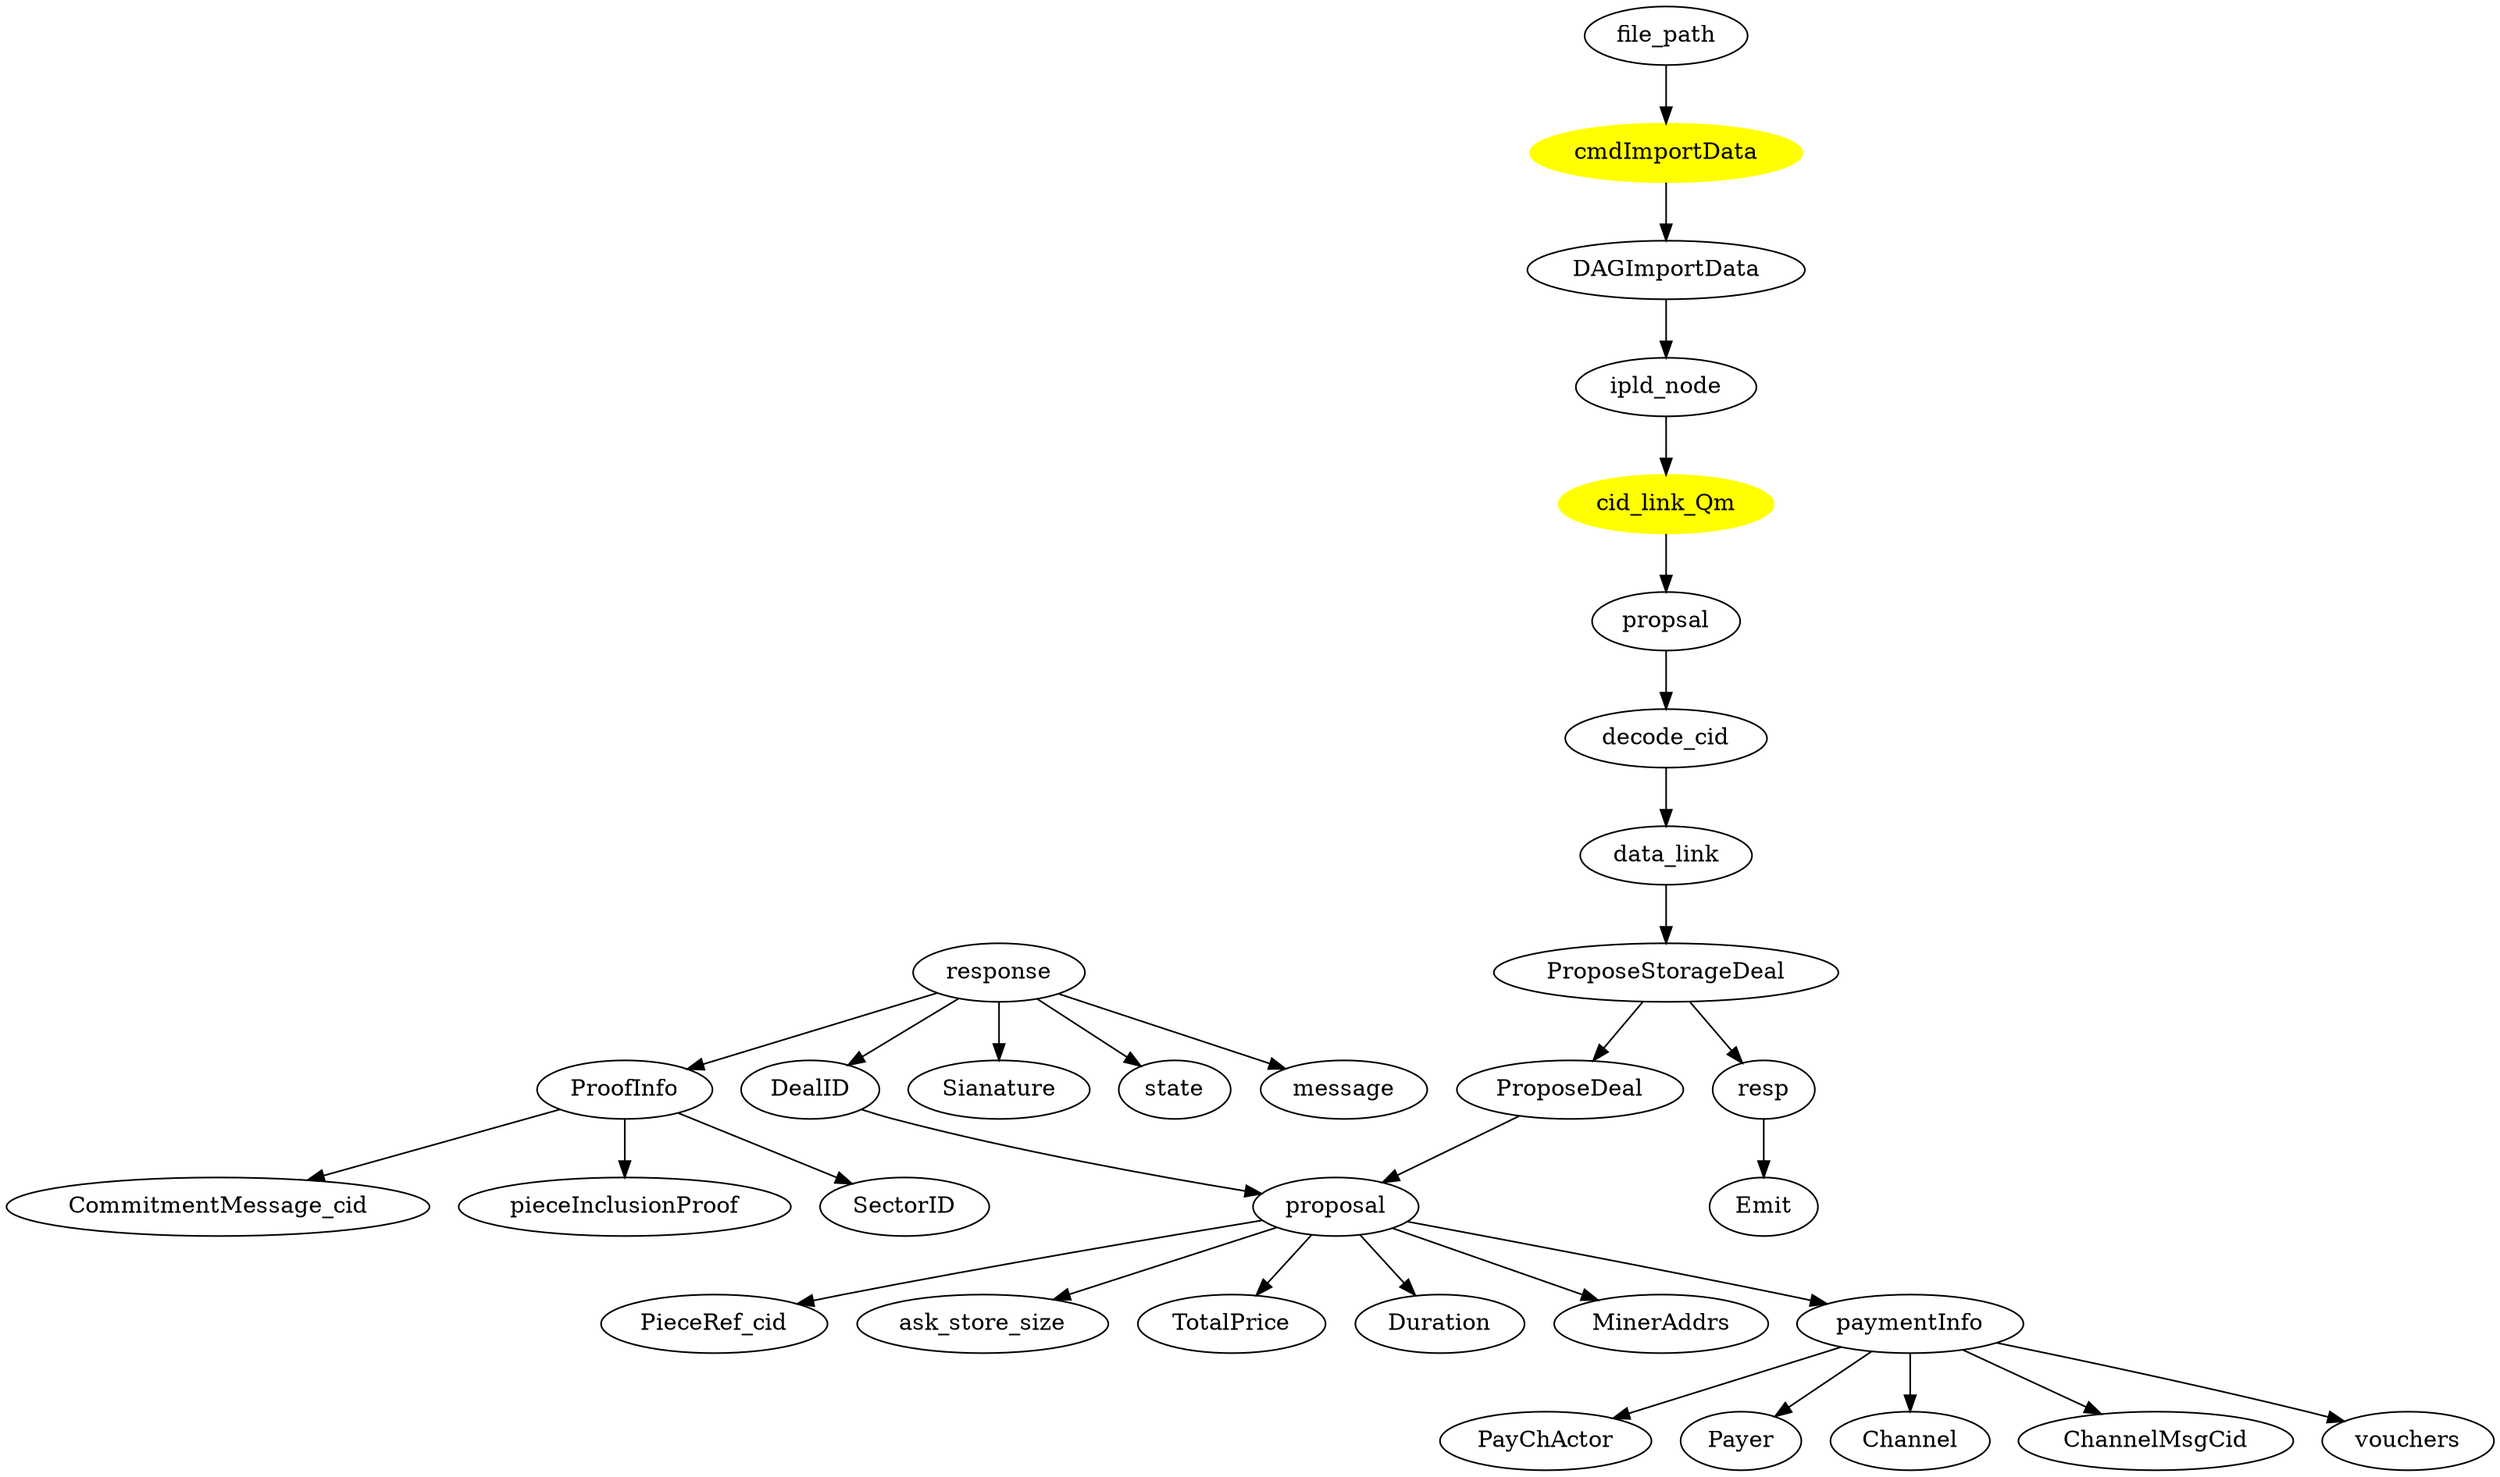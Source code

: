 digraph import{

cmdImportData[style=filled;color=yellow];
cid_link_Qm[style=filled;color=yellow];
file_path->cmdImportData->DAGImportData->ipld_node->cid_link_Qm->propsal;
propsal->decode_cid->data_link->ProposeStorageDeal->resp->Emit;
ProposeStorageDeal->ProposeDeal->proposal


response->{state;message;DealID;ProofInfo;Sianature};
ProofInfo->{SectorID;CommitmentMessage_cid;pieceInclusionProof};
DealID->proposal->{PieceRef_cid;ask_store_size;TotalPrice;Duration;MinerAddrs;paymentInfo};
paymentInfo->{PayChActor;Payer;Channel;ChannelMsgCid;vouchers};
}

